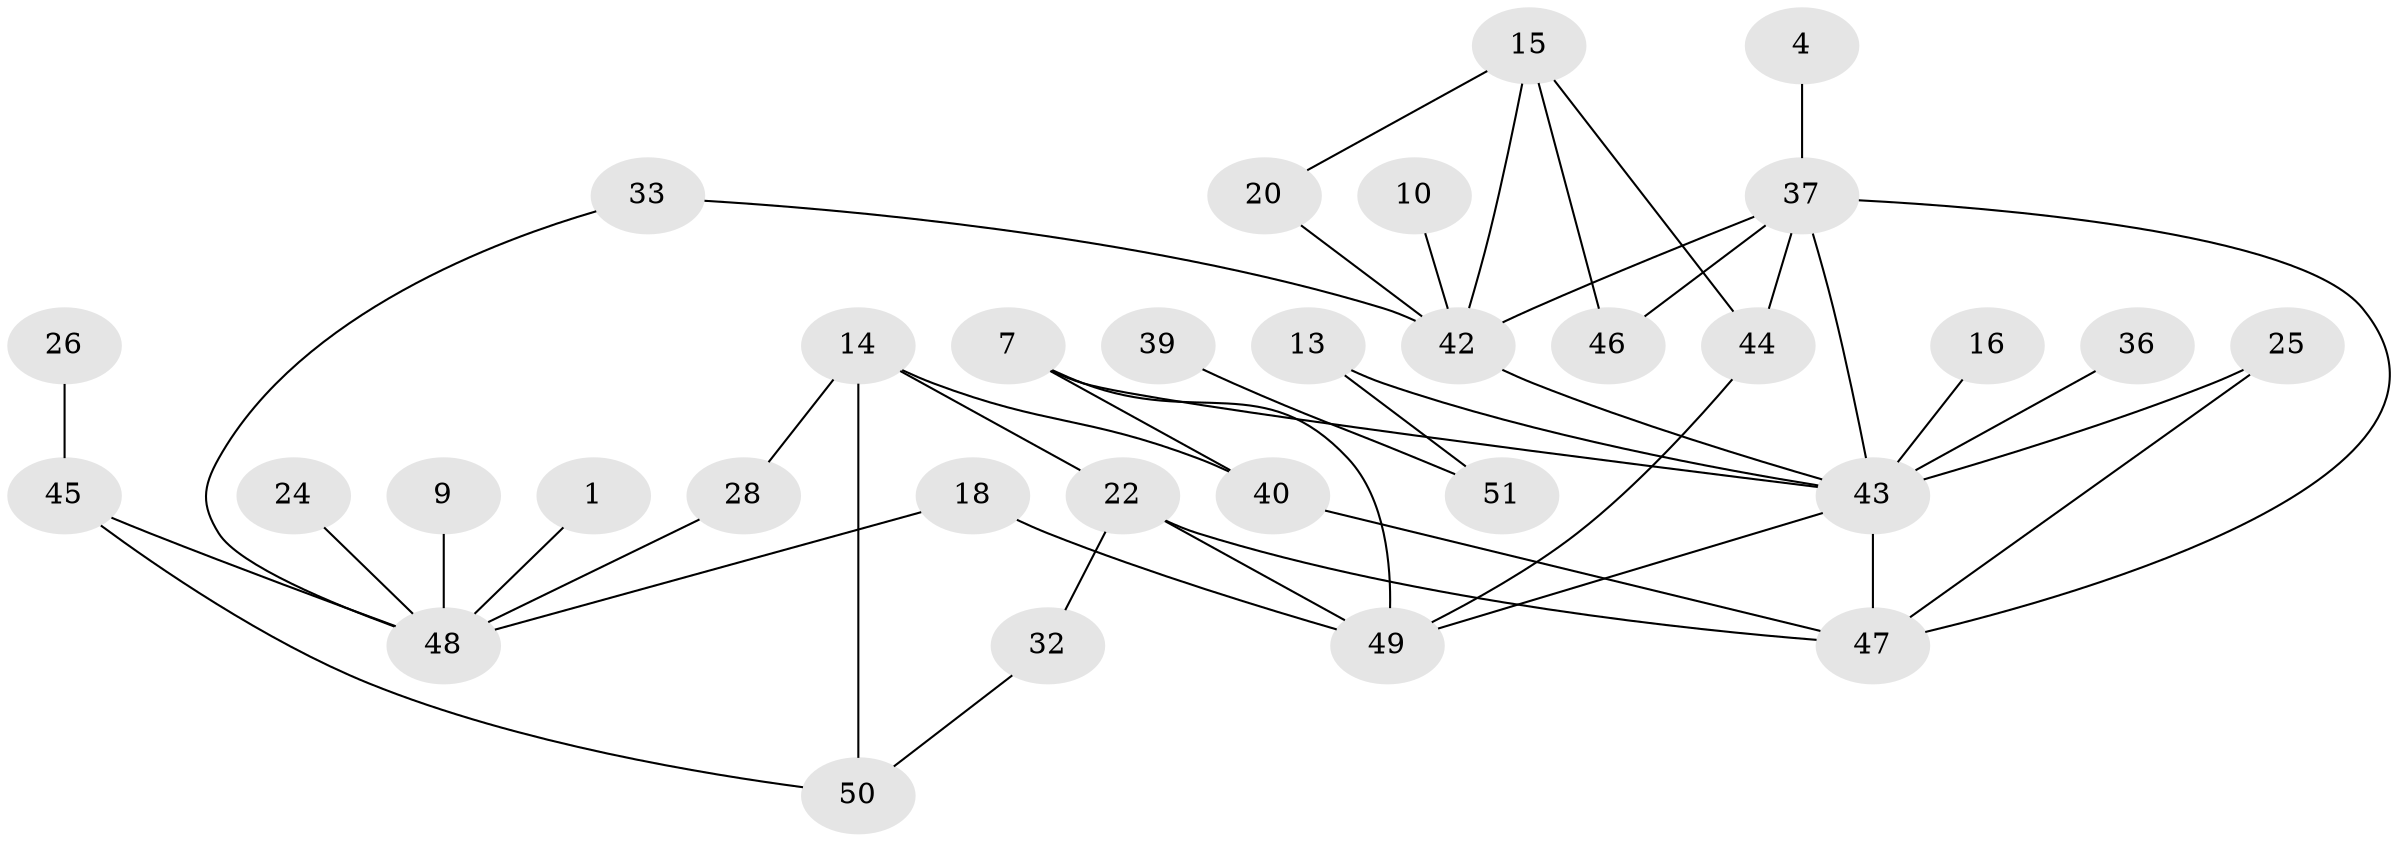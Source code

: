 // original degree distribution, {3: 0.22, 1: 0.22, 0: 0.18, 4: 0.06, 6: 0.03, 2: 0.27, 5: 0.02}
// Generated by graph-tools (version 1.1) at 2025/25/03/09/25 03:25:18]
// undirected, 32 vertices, 46 edges
graph export_dot {
graph [start="1"]
  node [color=gray90,style=filled];
  1;
  4;
  7;
  9;
  10;
  13;
  14;
  15;
  16;
  18;
  20;
  22;
  24;
  25;
  26;
  28;
  32;
  33;
  36;
  37;
  39;
  40;
  42;
  43;
  44;
  45;
  46;
  47;
  48;
  49;
  50;
  51;
  1 -- 48 [weight=1.0];
  4 -- 37 [weight=1.0];
  7 -- 40 [weight=1.0];
  7 -- 43 [weight=1.0];
  7 -- 49 [weight=1.0];
  9 -- 48 [weight=1.0];
  10 -- 42 [weight=1.0];
  13 -- 43 [weight=1.0];
  13 -- 51 [weight=1.0];
  14 -- 22 [weight=1.0];
  14 -- 28 [weight=1.0];
  14 -- 40 [weight=1.0];
  14 -- 50 [weight=1.0];
  15 -- 20 [weight=1.0];
  15 -- 42 [weight=2.0];
  15 -- 44 [weight=1.0];
  15 -- 46 [weight=1.0];
  16 -- 43 [weight=1.0];
  18 -- 48 [weight=1.0];
  18 -- 49 [weight=1.0];
  20 -- 42 [weight=1.0];
  22 -- 32 [weight=1.0];
  22 -- 47 [weight=1.0];
  22 -- 49 [weight=1.0];
  24 -- 48 [weight=1.0];
  25 -- 43 [weight=2.0];
  25 -- 47 [weight=1.0];
  26 -- 45 [weight=1.0];
  28 -- 48 [weight=1.0];
  32 -- 50 [weight=1.0];
  33 -- 42 [weight=1.0];
  33 -- 48 [weight=1.0];
  36 -- 43 [weight=1.0];
  37 -- 42 [weight=1.0];
  37 -- 43 [weight=1.0];
  37 -- 44 [weight=1.0];
  37 -- 46 [weight=1.0];
  37 -- 47 [weight=1.0];
  39 -- 51 [weight=1.0];
  40 -- 47 [weight=1.0];
  42 -- 43 [weight=1.0];
  43 -- 47 [weight=1.0];
  43 -- 49 [weight=1.0];
  44 -- 49 [weight=1.0];
  45 -- 48 [weight=1.0];
  45 -- 50 [weight=1.0];
}
